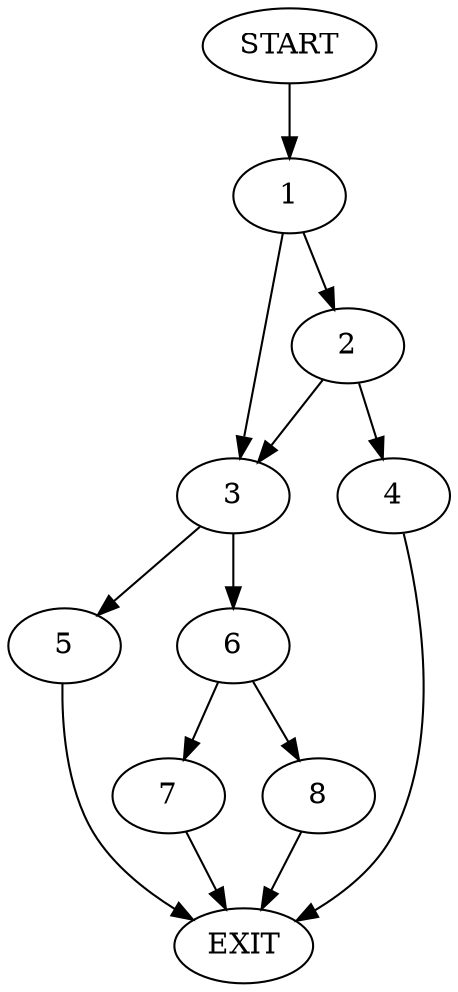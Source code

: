 digraph {
0 [label="START"]
9 [label="EXIT"]
0 -> 1
1 -> 2
1 -> 3
2 -> 3
2 -> 4
3 -> 5
3 -> 6
4 -> 9
5 -> 9
6 -> 7
6 -> 8
7 -> 9
8 -> 9
}
